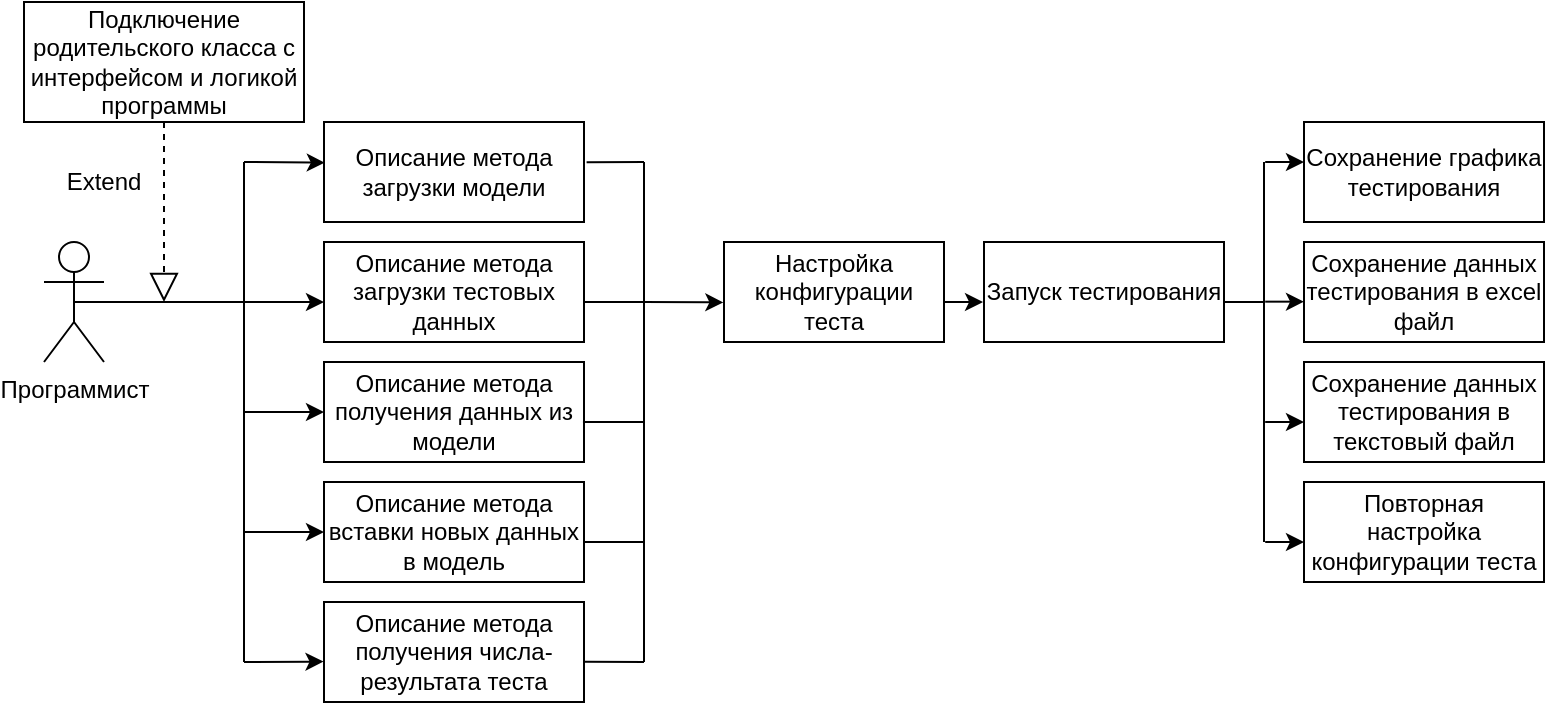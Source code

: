 <mxfile version="14.6.5" type="device"><diagram id="i_ljGi_8_m0559DdfSrI" name="Page-1"><mxGraphModel dx="767" dy="458" grid="1" gridSize="10" guides="1" tooltips="1" connect="1" arrows="1" fold="1" page="1" pageScale="1" pageWidth="827" pageHeight="1169" math="0" shadow="0"><root><mxCell id="0"/><mxCell id="1" parent="0"/><mxCell id="pTEwPgMHBJlpUxvAo0CC-3" value="Программист" style="shape=umlActor;verticalLabelPosition=bottom;verticalAlign=top;html=1;outlineConnect=0;" vertex="1" parent="1"><mxGeometry x="30" y="300" width="30" height="60" as="geometry"/></mxCell><mxCell id="pTEwPgMHBJlpUxvAo0CC-9" value="Описание метода загрузки тестовых данных" style="rounded=0;whiteSpace=wrap;html=1;" vertex="1" parent="1"><mxGeometry x="170" y="300" width="130" height="50" as="geometry"/></mxCell><mxCell id="pTEwPgMHBJlpUxvAo0CC-10" value="Описание метода получения данных из модели" style="rounded=0;whiteSpace=wrap;html=1;" vertex="1" parent="1"><mxGeometry x="170" y="360" width="130" height="50" as="geometry"/></mxCell><mxCell id="pTEwPgMHBJlpUxvAo0CC-11" value="Описание метода вставки новых данных в модель" style="rounded=0;whiteSpace=wrap;html=1;" vertex="1" parent="1"><mxGeometry x="170" y="420" width="130" height="50" as="geometry"/></mxCell><mxCell id="pTEwPgMHBJlpUxvAo0CC-12" value="Описание метода получения числа-результата теста" style="rounded=0;whiteSpace=wrap;html=1;" vertex="1" parent="1"><mxGeometry x="170" y="480" width="130" height="50" as="geometry"/></mxCell><mxCell id="pTEwPgMHBJlpUxvAo0CC-13" value="Описание метода загрузки модели" style="rounded=0;whiteSpace=wrap;html=1;" vertex="1" parent="1"><mxGeometry x="170" y="240" width="130" height="50" as="geometry"/></mxCell><mxCell id="pTEwPgMHBJlpUxvAo0CC-15" value="" style="endArrow=none;html=1;" edge="1" parent="1"><mxGeometry width="50" height="50" relative="1" as="geometry"><mxPoint x="130" y="510" as="sourcePoint"/><mxPoint x="130" y="260" as="targetPoint"/></mxGeometry></mxCell><mxCell id="pTEwPgMHBJlpUxvAo0CC-16" value="" style="endArrow=classic;html=1;entryX=0.003;entryY=0.407;entryDx=0;entryDy=0;entryPerimeter=0;" edge="1" parent="1" target="pTEwPgMHBJlpUxvAo0CC-13"><mxGeometry width="50" height="50" relative="1" as="geometry"><mxPoint x="130" y="260" as="sourcePoint"/><mxPoint x="110" y="210" as="targetPoint"/></mxGeometry></mxCell><mxCell id="pTEwPgMHBJlpUxvAo0CC-17" value="" style="endArrow=classic;html=1;entryX=0;entryY=0.6;entryDx=0;entryDy=0;entryPerimeter=0;" edge="1" parent="1" target="pTEwPgMHBJlpUxvAo0CC-9"><mxGeometry width="50" height="50" relative="1" as="geometry"><mxPoint x="130" y="330" as="sourcePoint"/><mxPoint x="150" y="330" as="targetPoint"/></mxGeometry></mxCell><mxCell id="pTEwPgMHBJlpUxvAo0CC-18" value="" style="endArrow=classic;html=1;entryX=0;entryY=0.5;entryDx=0;entryDy=0;" edge="1" parent="1" target="pTEwPgMHBJlpUxvAo0CC-10"><mxGeometry width="50" height="50" relative="1" as="geometry"><mxPoint x="130" y="385" as="sourcePoint"/><mxPoint x="120" y="380" as="targetPoint"/></mxGeometry></mxCell><mxCell id="pTEwPgMHBJlpUxvAo0CC-19" value="" style="endArrow=classic;html=1;entryX=0;entryY=0.5;entryDx=0;entryDy=0;" edge="1" parent="1" target="pTEwPgMHBJlpUxvAo0CC-11"><mxGeometry width="50" height="50" relative="1" as="geometry"><mxPoint x="130" y="445" as="sourcePoint"/><mxPoint x="110" y="450" as="targetPoint"/></mxGeometry></mxCell><mxCell id="pTEwPgMHBJlpUxvAo0CC-20" value="" style="endArrow=classic;html=1;entryX=-0.002;entryY=0.596;entryDx=0;entryDy=0;entryPerimeter=0;" edge="1" parent="1" target="pTEwPgMHBJlpUxvAo0CC-12"><mxGeometry width="50" height="50" relative="1" as="geometry"><mxPoint x="130" y="510" as="sourcePoint"/><mxPoint x="120" y="490" as="targetPoint"/></mxGeometry></mxCell><mxCell id="pTEwPgMHBJlpUxvAo0CC-22" value="Подключение родительского класса с интерфейсом и логикой программы" style="rounded=0;whiteSpace=wrap;html=1;" vertex="1" parent="1"><mxGeometry x="20" y="180" width="140" height="60" as="geometry"/></mxCell><mxCell id="pTEwPgMHBJlpUxvAo0CC-26" value="" style="endArrow=block;dashed=1;endFill=0;endSize=12;html=1;exitX=0.5;exitY=1;exitDx=0;exitDy=0;" edge="1" parent="1" source="pTEwPgMHBJlpUxvAo0CC-22"><mxGeometry width="160" relative="1" as="geometry"><mxPoint x="80" y="260" as="sourcePoint"/><mxPoint x="90" y="330" as="targetPoint"/></mxGeometry></mxCell><mxCell id="pTEwPgMHBJlpUxvAo0CC-28" value="Настройка конфигурации теста" style="html=1;whiteSpace=wrap;" vertex="1" parent="1"><mxGeometry x="370" y="300" width="110" height="50" as="geometry"/></mxCell><mxCell id="pTEwPgMHBJlpUxvAo0CC-36" value="" style="endArrow=none;html=1;" edge="1" parent="1"><mxGeometry width="50" height="50" relative="1" as="geometry"><mxPoint x="330" y="510" as="sourcePoint"/><mxPoint x="330" y="260" as="targetPoint"/></mxGeometry></mxCell><mxCell id="pTEwPgMHBJlpUxvAo0CC-37" value="" style="endArrow=none;html=1;exitX=1.01;exitY=0.402;exitDx=0;exitDy=0;exitPerimeter=0;" edge="1" parent="1" source="pTEwPgMHBJlpUxvAo0CC-13"><mxGeometry width="50" height="50" relative="1" as="geometry"><mxPoint x="310" y="330" as="sourcePoint"/><mxPoint x="330" y="260" as="targetPoint"/></mxGeometry></mxCell><mxCell id="pTEwPgMHBJlpUxvAo0CC-38" value="" style="endArrow=none;html=1;" edge="1" parent="1"><mxGeometry width="50" height="50" relative="1" as="geometry"><mxPoint x="300" y="330" as="sourcePoint"/><mxPoint x="330" y="330" as="targetPoint"/></mxGeometry></mxCell><mxCell id="pTEwPgMHBJlpUxvAo0CC-39" value="" style="endArrow=none;html=1;exitX=0.996;exitY=0.6;exitDx=0;exitDy=0;exitPerimeter=0;" edge="1" parent="1" source="pTEwPgMHBJlpUxvAo0CC-10"><mxGeometry width="50" height="50" relative="1" as="geometry"><mxPoint x="340" y="460" as="sourcePoint"/><mxPoint x="330" y="390" as="targetPoint"/></mxGeometry></mxCell><mxCell id="pTEwPgMHBJlpUxvAo0CC-40" value="" style="endArrow=none;html=1;exitX=1.002;exitY=0.6;exitDx=0;exitDy=0;exitPerimeter=0;" edge="1" parent="1" source="pTEwPgMHBJlpUxvAo0CC-11"><mxGeometry width="50" height="50" relative="1" as="geometry"><mxPoint x="300" y="500" as="sourcePoint"/><mxPoint x="330" y="450" as="targetPoint"/></mxGeometry></mxCell><mxCell id="pTEwPgMHBJlpUxvAo0CC-41" value="" style="endArrow=none;html=1;exitX=1.001;exitY=0.597;exitDx=0;exitDy=0;exitPerimeter=0;" edge="1" parent="1" source="pTEwPgMHBJlpUxvAo0CC-12"><mxGeometry width="50" height="50" relative="1" as="geometry"><mxPoint x="310" y="550" as="sourcePoint"/><mxPoint x="330" y="510" as="targetPoint"/></mxGeometry></mxCell><mxCell id="pTEwPgMHBJlpUxvAo0CC-42" value="" style="endArrow=classic;html=1;entryX=-0.003;entryY=0.604;entryDx=0;entryDy=0;entryPerimeter=0;" edge="1" parent="1" target="pTEwPgMHBJlpUxvAo0CC-28"><mxGeometry width="50" height="50" relative="1" as="geometry"><mxPoint x="330" y="330" as="sourcePoint"/><mxPoint x="360" y="310" as="targetPoint"/></mxGeometry></mxCell><mxCell id="pTEwPgMHBJlpUxvAo0CC-43" value="Запуск тестирования" style="rounded=0;whiteSpace=wrap;html=1;" vertex="1" parent="1"><mxGeometry x="500" y="300" width="120" height="50" as="geometry"/></mxCell><mxCell id="pTEwPgMHBJlpUxvAo0CC-45" value="" style="endArrow=none;html=1;exitX=0.5;exitY=0.5;exitDx=0;exitDy=0;exitPerimeter=0;" edge="1" parent="1" source="pTEwPgMHBJlpUxvAo0CC-3"><mxGeometry width="50" height="50" relative="1" as="geometry"><mxPoint x="70" y="500" as="sourcePoint"/><mxPoint x="130" y="330" as="targetPoint"/></mxGeometry></mxCell><mxCell id="pTEwPgMHBJlpUxvAo0CC-46" value="Extend" style="text;html=1;strokeColor=none;fillColor=none;align=center;verticalAlign=middle;whiteSpace=wrap;rounded=0;" vertex="1" parent="1"><mxGeometry x="40" y="260" width="40" height="20" as="geometry"/></mxCell><mxCell id="pTEwPgMHBJlpUxvAo0CC-47" value="Сохранение графика тестирования" style="rounded=0;whiteSpace=wrap;html=1;" vertex="1" parent="1"><mxGeometry x="660" y="240" width="120" height="50" as="geometry"/></mxCell><mxCell id="pTEwPgMHBJlpUxvAo0CC-48" value="Сохранение данных тестирования в excel файл" style="rounded=0;whiteSpace=wrap;html=1;" vertex="1" parent="1"><mxGeometry x="660" y="300" width="120" height="50" as="geometry"/></mxCell><mxCell id="pTEwPgMHBJlpUxvAo0CC-49" value="Сохранение данных тестирования в текстовый файл" style="rounded=0;whiteSpace=wrap;html=1;" vertex="1" parent="1"><mxGeometry x="660" y="360" width="120" height="50" as="geometry"/></mxCell><mxCell id="pTEwPgMHBJlpUxvAo0CC-50" value="Повторная настройка конфигурации теста" style="rounded=0;whiteSpace=wrap;html=1;" vertex="1" parent="1"><mxGeometry x="660" y="420" width="120" height="50" as="geometry"/></mxCell><mxCell id="pTEwPgMHBJlpUxvAo0CC-52" value="" style="endArrow=none;html=1;" edge="1" parent="1"><mxGeometry width="50" height="50" relative="1" as="geometry"><mxPoint x="640" y="450" as="sourcePoint"/><mxPoint x="640" y="260" as="targetPoint"/></mxGeometry></mxCell><mxCell id="pTEwPgMHBJlpUxvAo0CC-53" value="" style="endArrow=none;html=1;exitX=1.001;exitY=0.6;exitDx=0;exitDy=0;exitPerimeter=0;" edge="1" parent="1" source="pTEwPgMHBJlpUxvAo0CC-43"><mxGeometry width="50" height="50" relative="1" as="geometry"><mxPoint x="621" y="340" as="sourcePoint"/><mxPoint x="640" y="330" as="targetPoint"/></mxGeometry></mxCell><mxCell id="pTEwPgMHBJlpUxvAo0CC-54" value="" style="endArrow=classic;html=1;exitX=1.001;exitY=0.6;exitDx=0;exitDy=0;exitPerimeter=0;entryX=-0.004;entryY=0.6;entryDx=0;entryDy=0;entryPerimeter=0;" edge="1" parent="1" source="pTEwPgMHBJlpUxvAo0CC-28" target="pTEwPgMHBJlpUxvAo0CC-43"><mxGeometry width="50" height="50" relative="1" as="geometry"><mxPoint x="490" y="400" as="sourcePoint"/><mxPoint x="540" y="350" as="targetPoint"/></mxGeometry></mxCell><mxCell id="pTEwPgMHBJlpUxvAo0CC-55" value="" style="endArrow=classic;html=1;exitX=1.001;exitY=0.6;exitDx=0;exitDy=0;exitPerimeter=0;entryX=-0.004;entryY=0.6;entryDx=0;entryDy=0;entryPerimeter=0;" edge="1" parent="1"><mxGeometry width="50" height="50" relative="1" as="geometry"><mxPoint x="640.59" y="260" as="sourcePoint"/><mxPoint x="660" y="260" as="targetPoint"/></mxGeometry></mxCell><mxCell id="pTEwPgMHBJlpUxvAo0CC-56" value="" style="endArrow=classic;html=1;exitX=1.001;exitY=0.6;exitDx=0;exitDy=0;exitPerimeter=0;entryX=-0.004;entryY=0.6;entryDx=0;entryDy=0;entryPerimeter=0;" edge="1" parent="1"><mxGeometry width="50" height="50" relative="1" as="geometry"><mxPoint x="640.59" y="329.83" as="sourcePoint"/><mxPoint x="660" y="329.83" as="targetPoint"/></mxGeometry></mxCell><mxCell id="pTEwPgMHBJlpUxvAo0CC-57" value="" style="endArrow=classic;html=1;exitX=1.001;exitY=0.6;exitDx=0;exitDy=0;exitPerimeter=0;entryX=-0.004;entryY=0.6;entryDx=0;entryDy=0;entryPerimeter=0;" edge="1" parent="1"><mxGeometry width="50" height="50" relative="1" as="geometry"><mxPoint x="640.59" y="390" as="sourcePoint"/><mxPoint x="660" y="390" as="targetPoint"/></mxGeometry></mxCell><mxCell id="pTEwPgMHBJlpUxvAo0CC-58" value="" style="endArrow=classic;html=1;exitX=1.001;exitY=0.6;exitDx=0;exitDy=0;exitPerimeter=0;entryX=-0.004;entryY=0.6;entryDx=0;entryDy=0;entryPerimeter=0;" edge="1" parent="1"><mxGeometry width="50" height="50" relative="1" as="geometry"><mxPoint x="640.59" y="450" as="sourcePoint"/><mxPoint x="660" y="450" as="targetPoint"/></mxGeometry></mxCell></root></mxGraphModel></diagram></mxfile>